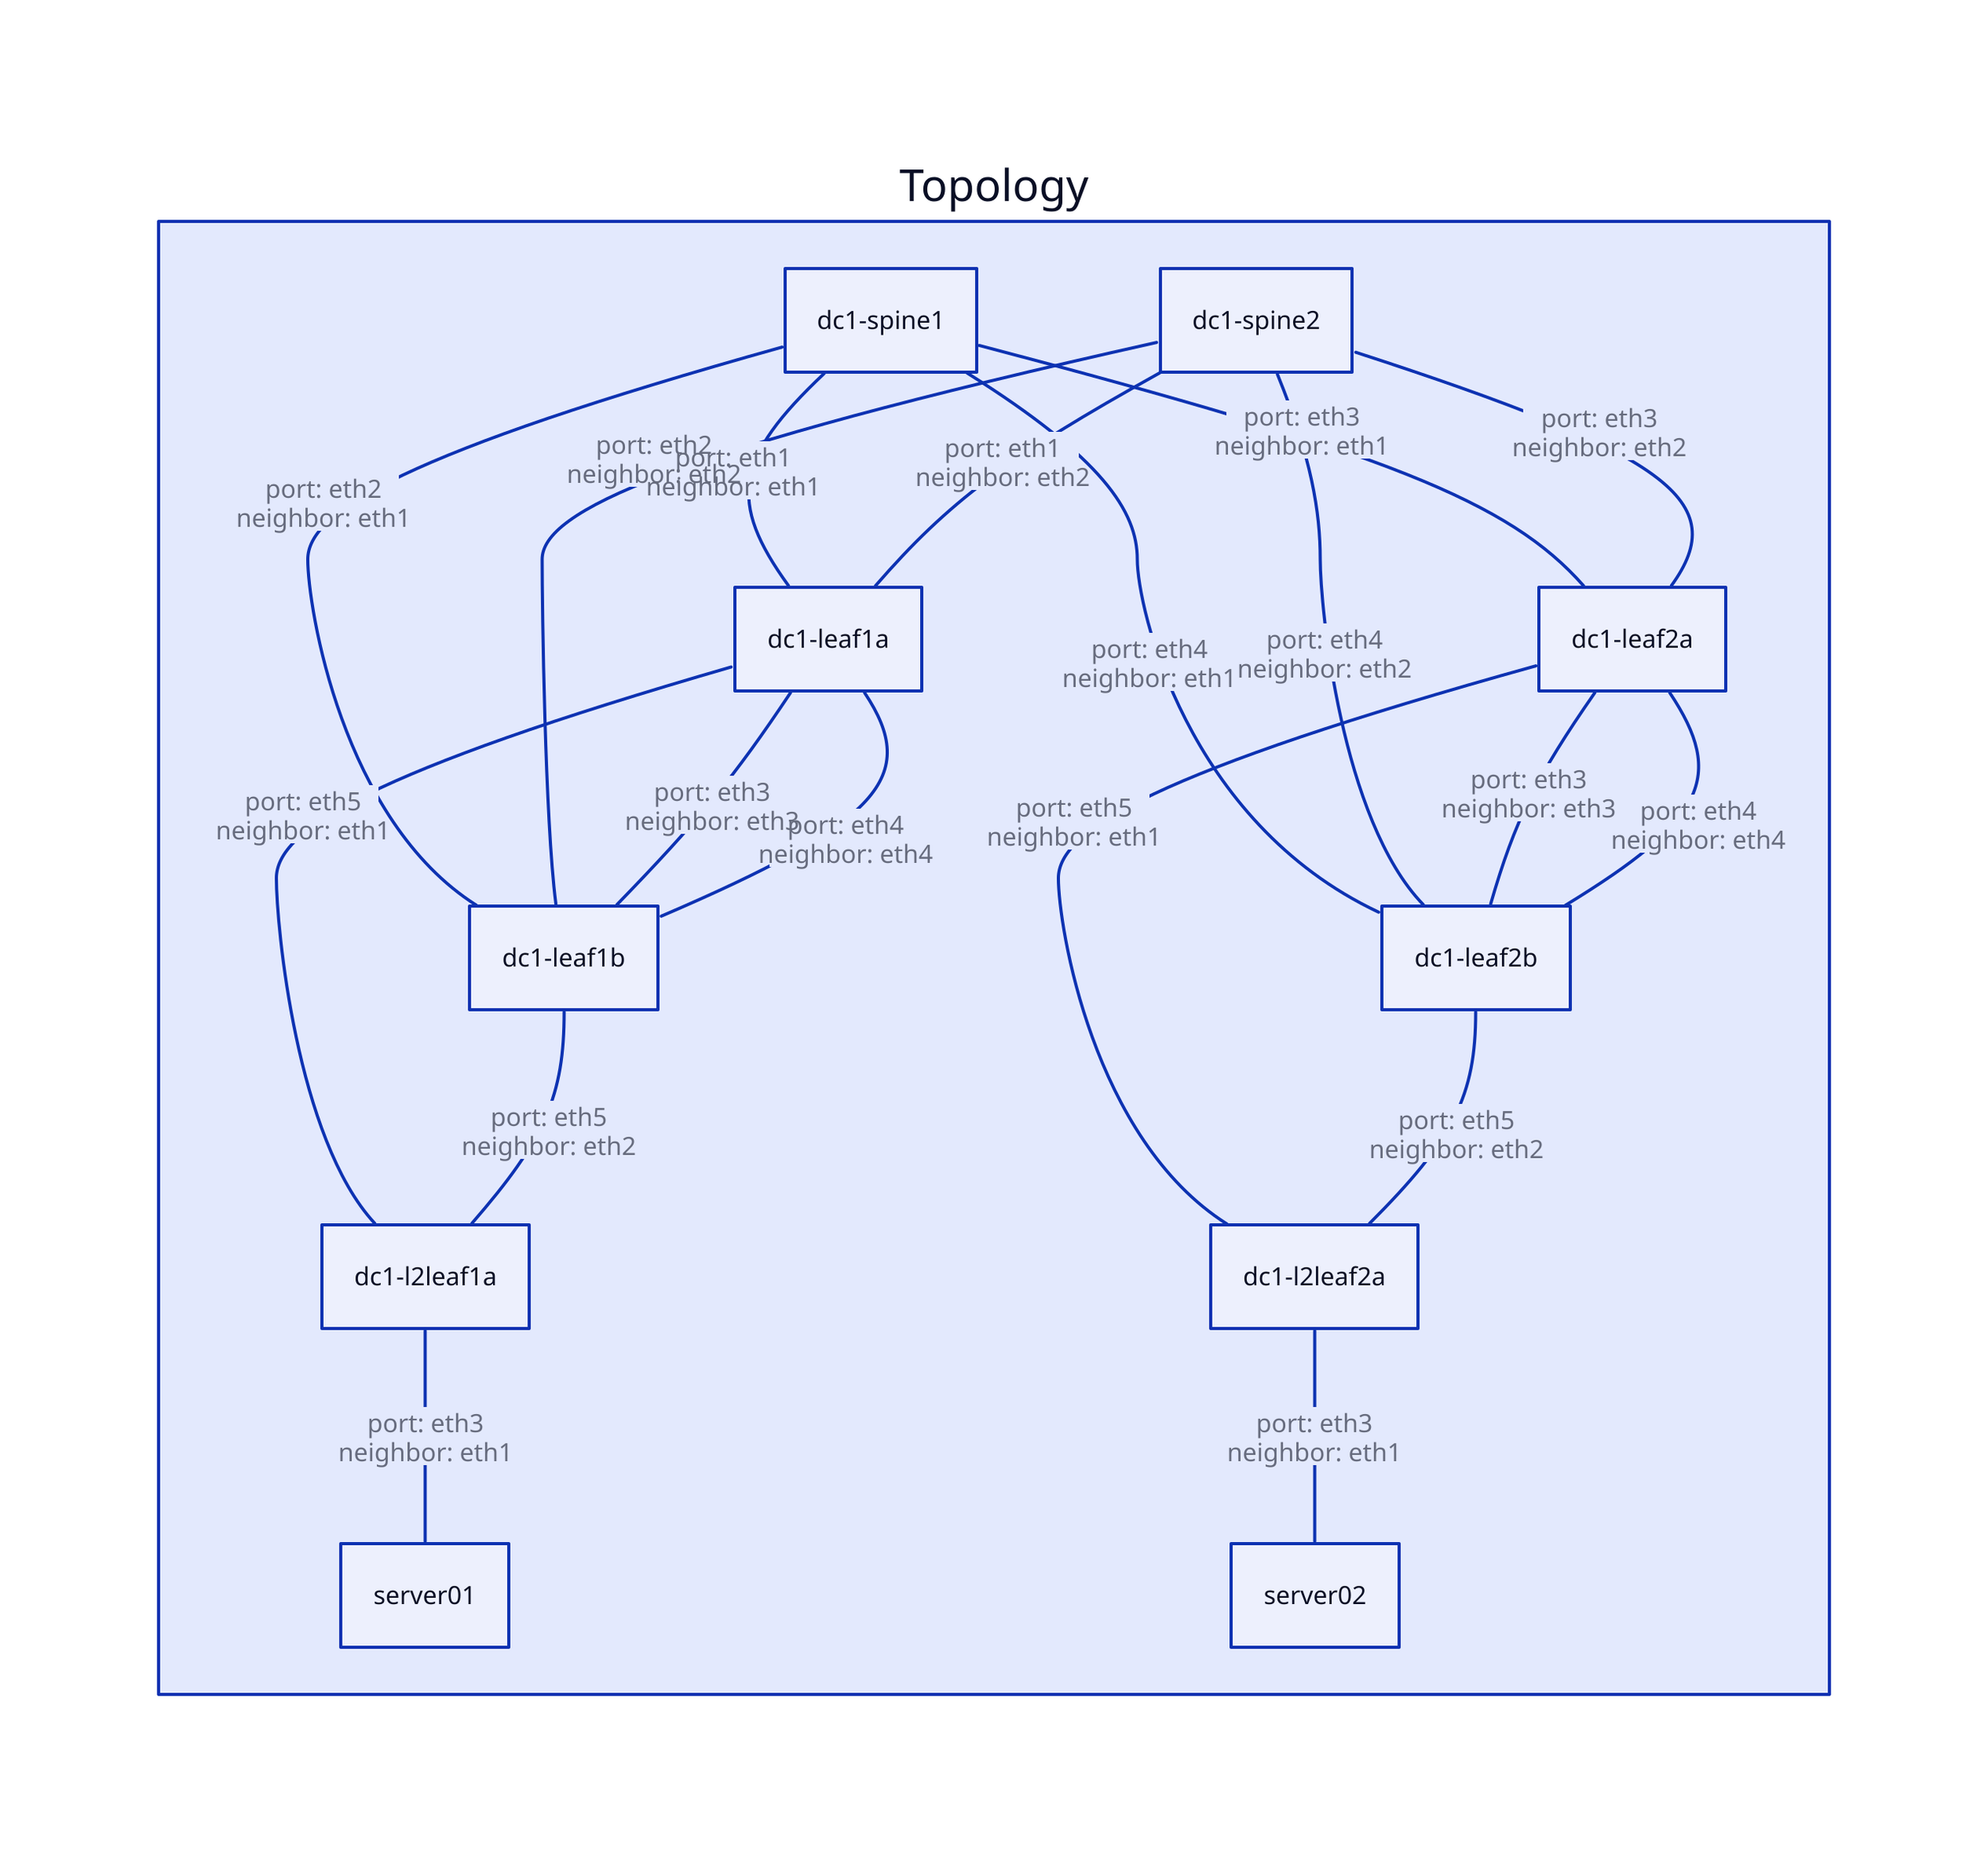 
Topology: {
dc1-spine1 -- dc1-leaf1a: port: eth1\nneighbor: eth1
dc1-spine1 -- dc1-leaf1b: port: eth2\nneighbor: eth1
dc1-spine1 -- dc1-leaf2a: port: eth3\nneighbor: eth1
dc1-spine1 -- dc1-leaf2b: port: eth4\nneighbor: eth1

dc1-spine2 -- dc1-leaf1a: port: eth1\nneighbor: eth2
dc1-spine2 -- dc1-leaf1b: port: eth2\nneighbor: eth2
dc1-spine2 -- dc1-leaf2a: port: eth3\nneighbor: eth2
dc1-spine2 -- dc1-leaf2b: port: eth4\nneighbor: eth2

dc1-leaf1a -- dc1-leaf1b: port: eth3\nneighbor: eth3
dc1-leaf1a -- dc1-leaf1b: port: eth4\nneighbor: eth4
dc1-leaf1a -- dc1-l2leaf1a: port: eth5\nneighbor: eth1
dc1-leaf1b -- dc1-l2leaf1a: port: eth5\nneighbor: eth2

dc1-l2leaf1a -- server01: port: eth3\nneighbor: eth1

dc1-leaf2a -- dc1-leaf2b: port: eth3\nneighbor: eth3
dc1-leaf2a -- dc1-leaf2b: port: eth4\nneighbor: eth4
dc1-leaf2a -- dc1-l2leaf2a: port: eth5\nneighbor: eth1
dc1-leaf2b -- dc1-l2leaf2a: port: eth5\nneighbor: eth2

dc1-l2leaf2a -- server02: port: eth3\nneighbor: eth1
}
